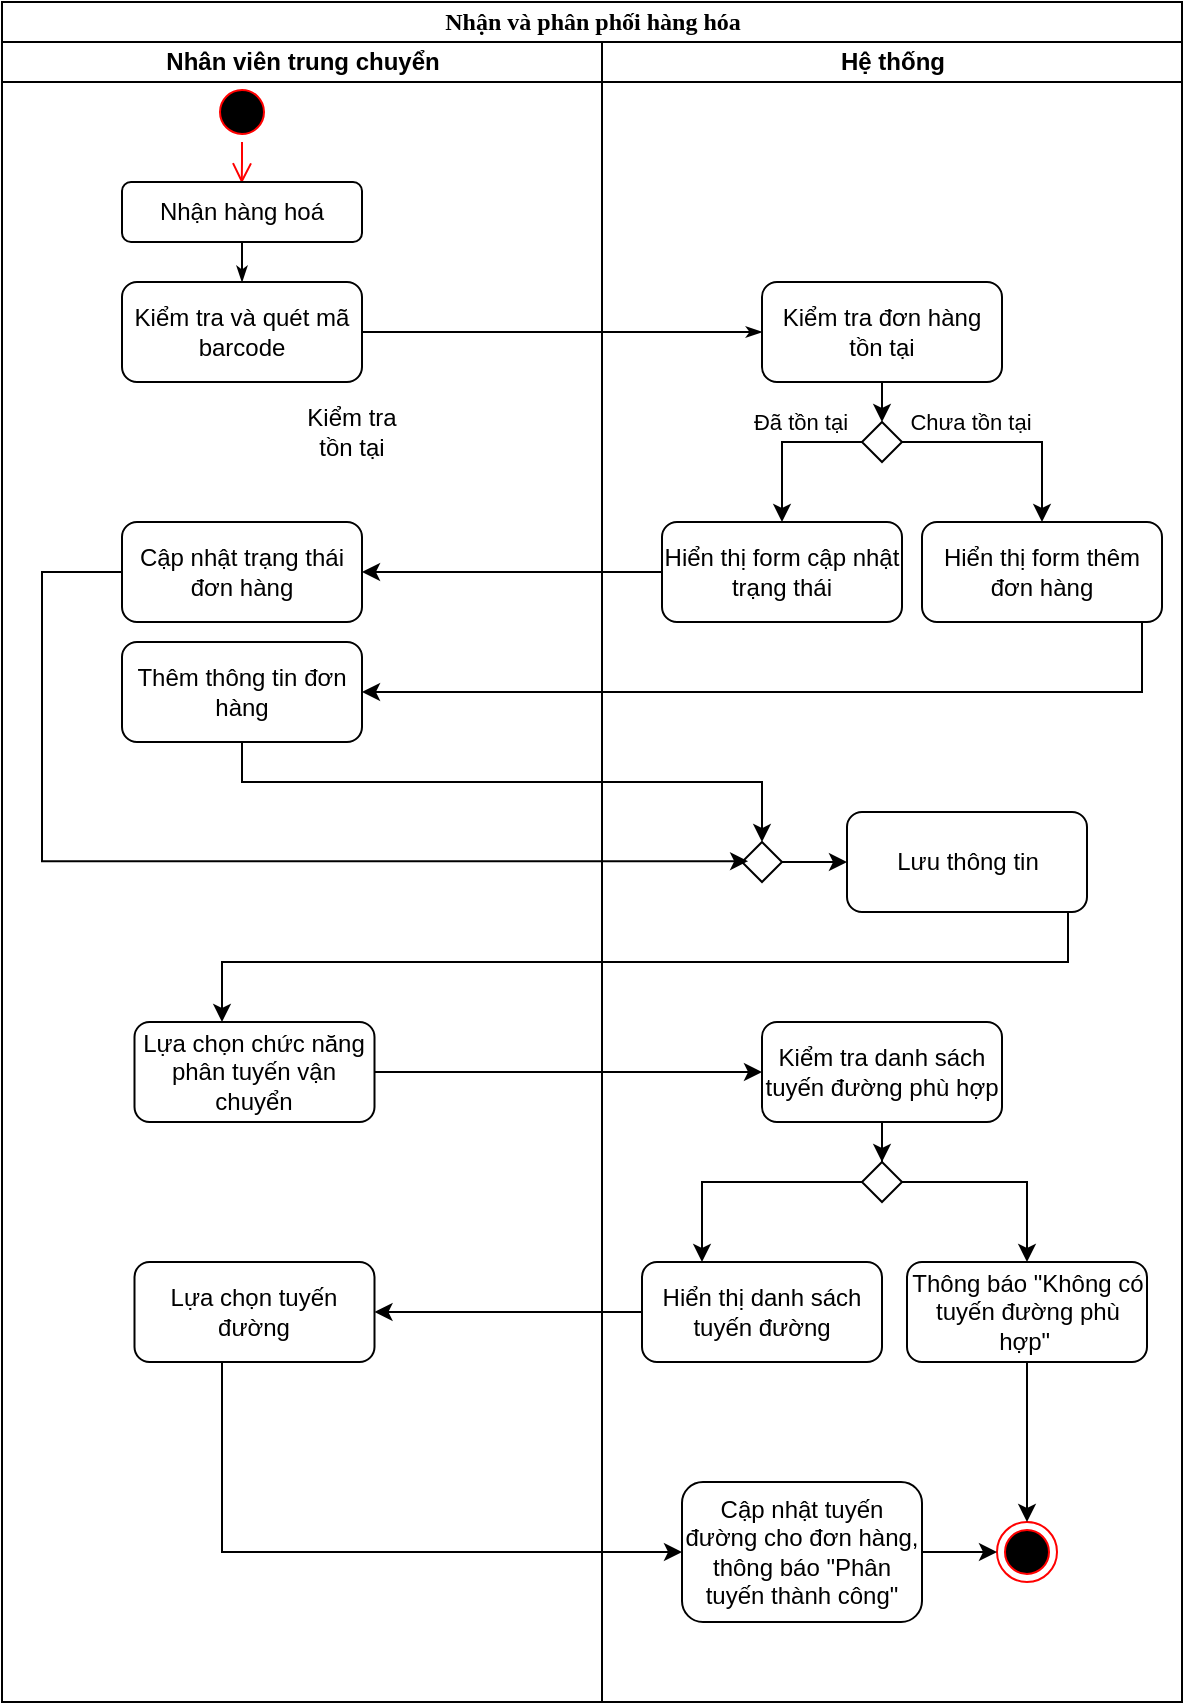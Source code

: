 <mxfile version="27.1.4">
  <diagram name="Page-1" id="0783ab3e-0a74-02c8-0abd-f7b4e66b4bec">
    <mxGraphModel dx="569" dy="263" grid="1" gridSize="10" guides="1" tooltips="1" connect="1" arrows="1" fold="1" page="1" pageScale="1" pageWidth="850" pageHeight="1100" background="none" math="0" shadow="0">
      <root>
        <mxCell id="0" />
        <mxCell id="1" parent="0" />
        <mxCell id="H8kJ_KjbCaimrUardNLp-1" value="Nhận và phân phối hàng hóa" style="swimlane;html=1;childLayout=stackLayout;startSize=20;rounded=0;shadow=0;comic=0;labelBackgroundColor=none;strokeWidth=1;fontFamily=Verdana;fontSize=12;align=center;" parent="1" vertex="1">
          <mxGeometry x="170" y="30" width="590" height="850" as="geometry" />
        </mxCell>
        <mxCell id="H8kJ_KjbCaimrUardNLp-11" style="edgeStyle=none;rounded=0;html=1;labelBackgroundColor=none;startArrow=none;startFill=0;startSize=5;endArrow=classicThin;endFill=1;endSize=5;jettySize=auto;orthogonalLoop=1;strokeWidth=1;fontFamily=Verdana;fontSize=12;exitX=1;exitY=0.5;exitDx=0;exitDy=0;entryX=0;entryY=0.5;entryDx=0;entryDy=0;" parent="H8kJ_KjbCaimrUardNLp-1" edge="1" target="LgczXRBddV4GxC_m0bzA-5" source="LgczXRBddV4GxC_m0bzA-3">
          <mxGeometry relative="1" as="geometry">
            <mxPoint x="190" y="170" as="sourcePoint" />
            <mxPoint x="410" y="170" as="targetPoint" />
          </mxGeometry>
        </mxCell>
        <mxCell id="H8kJ_KjbCaimrUardNLp-2" value="Nhân viên trung chuyển" style="swimlane;html=1;startSize=20;" parent="H8kJ_KjbCaimrUardNLp-1" vertex="1">
          <mxGeometry y="20" width="300" height="830" as="geometry" />
        </mxCell>
        <mxCell id="H8kJ_KjbCaimrUardNLp-4" value="" style="ellipse;html=1;shape=startState;fillColor=#000000;strokeColor=#ff0000;" parent="H8kJ_KjbCaimrUardNLp-2" vertex="1">
          <mxGeometry x="105" y="20" width="30" height="30" as="geometry" />
        </mxCell>
        <mxCell id="H8kJ_KjbCaimrUardNLp-5" value="" style="edgeStyle=orthogonalEdgeStyle;html=1;verticalAlign=bottom;endArrow=open;endSize=8;strokeColor=#ff0000;rounded=0;entryX=0.499;entryY=0.025;entryDx=0;entryDy=0;entryPerimeter=0;" parent="H8kJ_KjbCaimrUardNLp-2" source="H8kJ_KjbCaimrUardNLp-4" edge="1" target="LgczXRBddV4GxC_m0bzA-2">
          <mxGeometry relative="1" as="geometry">
            <mxPoint x="120" y="60" as="targetPoint" />
            <Array as="points" />
          </mxGeometry>
        </mxCell>
        <mxCell id="H8kJ_KjbCaimrUardNLp-26" value="" style="edgeStyle=none;rounded=0;html=1;labelBackgroundColor=none;startArrow=none;startFill=0;startSize=5;endArrow=classicThin;endFill=1;endSize=5;jettySize=auto;orthogonalLoop=1;strokeWidth=1;fontFamily=Verdana;fontSize=12;entryX=0.5;entryY=0;entryDx=0;entryDy=0;exitX=0.5;exitY=1;exitDx=0;exitDy=0;" parent="H8kJ_KjbCaimrUardNLp-2" source="LgczXRBddV4GxC_m0bzA-2" target="LgczXRBddV4GxC_m0bzA-3" edge="1">
          <mxGeometry relative="1" as="geometry">
            <mxPoint x="125.385" y="100" as="sourcePoint" />
            <mxPoint x="125.769" y="120" as="targetPoint" />
          </mxGeometry>
        </mxCell>
        <mxCell id="H8kJ_KjbCaimrUardNLp-17" value="Kiểm tra tồn tại" style="text;html=1;align=center;verticalAlign=middle;whiteSpace=wrap;rounded=0;" parent="H8kJ_KjbCaimrUardNLp-2" vertex="1">
          <mxGeometry x="145" y="180" width="60" height="30" as="geometry" />
        </mxCell>
        <mxCell id="LgczXRBddV4GxC_m0bzA-2" value="Nhận hàng hoá" style="rounded=1;whiteSpace=wrap;html=1;" vertex="1" parent="H8kJ_KjbCaimrUardNLp-2">
          <mxGeometry x="60" y="70" width="120" height="30" as="geometry" />
        </mxCell>
        <mxCell id="LgczXRBddV4GxC_m0bzA-3" value="Kiểm tra và quét mã barcode" style="rounded=1;whiteSpace=wrap;html=1;" vertex="1" parent="H8kJ_KjbCaimrUardNLp-2">
          <mxGeometry x="60" y="120" width="120" height="50" as="geometry" />
        </mxCell>
        <mxCell id="LgczXRBddV4GxC_m0bzA-31" value="Cập nhật trạng thái đơn hàng" style="rounded=1;whiteSpace=wrap;html=1;" vertex="1" parent="H8kJ_KjbCaimrUardNLp-2">
          <mxGeometry x="60" y="240" width="120" height="50" as="geometry" />
        </mxCell>
        <mxCell id="LgczXRBddV4GxC_m0bzA-34" value="Thêm thông tin đơn hàng" style="rounded=1;whiteSpace=wrap;html=1;" vertex="1" parent="H8kJ_KjbCaimrUardNLp-2">
          <mxGeometry x="60" y="300" width="120" height="50" as="geometry" />
        </mxCell>
        <mxCell id="LgczXRBddV4GxC_m0bzA-44" value="Lựa chọn chức năng phân tuyến vận chuyển" style="rounded=1;whiteSpace=wrap;html=1;" vertex="1" parent="H8kJ_KjbCaimrUardNLp-2">
          <mxGeometry x="66.25" y="490" width="120" height="50" as="geometry" />
        </mxCell>
        <mxCell id="LgczXRBddV4GxC_m0bzA-54" value="Lựa chọn tuyến đường" style="rounded=1;whiteSpace=wrap;html=1;" vertex="1" parent="H8kJ_KjbCaimrUardNLp-2">
          <mxGeometry x="66.25" y="610" width="120" height="50" as="geometry" />
        </mxCell>
        <mxCell id="H8kJ_KjbCaimrUardNLp-13" value="Hệ thống" style="swimlane;html=1;startSize=20;" parent="H8kJ_KjbCaimrUardNLp-1" vertex="1">
          <mxGeometry x="300" y="20" width="290" height="830" as="geometry" />
        </mxCell>
        <mxCell id="H8kJ_KjbCaimrUardNLp-23" value="" style="ellipse;html=1;shape=endState;fillColor=#000000;strokeColor=#ff0000;" parent="H8kJ_KjbCaimrUardNLp-13" vertex="1">
          <mxGeometry x="197.5" y="740" width="30" height="30" as="geometry" />
        </mxCell>
        <mxCell id="LgczXRBddV4GxC_m0bzA-5" value="Kiểm tra đơn hàng tồn tại" style="rounded=1;whiteSpace=wrap;html=1;" vertex="1" parent="H8kJ_KjbCaimrUardNLp-13">
          <mxGeometry x="80" y="120" width="120" height="50" as="geometry" />
        </mxCell>
        <mxCell id="LgczXRBddV4GxC_m0bzA-11" style="edgeStyle=orthogonalEdgeStyle;rounded=0;orthogonalLoop=1;jettySize=auto;html=1;entryX=0.5;entryY=0;entryDx=0;entryDy=0;" edge="1" parent="H8kJ_KjbCaimrUardNLp-13" source="LgczXRBddV4GxC_m0bzA-6" target="LgczXRBddV4GxC_m0bzA-8">
          <mxGeometry relative="1" as="geometry">
            <Array as="points">
              <mxPoint x="90" y="200" />
            </Array>
          </mxGeometry>
        </mxCell>
        <mxCell id="LgczXRBddV4GxC_m0bzA-13" value="Đã tồn tại" style="edgeLabel;html=1;align=center;verticalAlign=middle;resizable=0;points=[];" vertex="1" connectable="0" parent="LgczXRBddV4GxC_m0bzA-11">
          <mxGeometry x="-0.166" y="-1" relative="1" as="geometry">
            <mxPoint x="2" y="-9" as="offset" />
          </mxGeometry>
        </mxCell>
        <mxCell id="LgczXRBddV4GxC_m0bzA-12" style="edgeStyle=orthogonalEdgeStyle;rounded=0;orthogonalLoop=1;jettySize=auto;html=1;entryX=0.5;entryY=0;entryDx=0;entryDy=0;" edge="1" parent="H8kJ_KjbCaimrUardNLp-13" source="LgczXRBddV4GxC_m0bzA-6" target="LgczXRBddV4GxC_m0bzA-9">
          <mxGeometry relative="1" as="geometry" />
        </mxCell>
        <mxCell id="LgczXRBddV4GxC_m0bzA-14" value="Chưa tồn tại" style="edgeLabel;html=1;align=center;verticalAlign=middle;resizable=0;points=[];" vertex="1" connectable="0" parent="LgczXRBddV4GxC_m0bzA-12">
          <mxGeometry x="-0.383" y="1" relative="1" as="geometry">
            <mxPoint y="-9" as="offset" />
          </mxGeometry>
        </mxCell>
        <mxCell id="LgczXRBddV4GxC_m0bzA-6" value="" style="rhombus;whiteSpace=wrap;html=1;" vertex="1" parent="H8kJ_KjbCaimrUardNLp-13">
          <mxGeometry x="130" y="190" width="20" height="20" as="geometry" />
        </mxCell>
        <mxCell id="LgczXRBddV4GxC_m0bzA-7" style="edgeStyle=orthogonalEdgeStyle;rounded=0;orthogonalLoop=1;jettySize=auto;html=1;entryX=0.485;entryY=0.029;entryDx=0;entryDy=0;entryPerimeter=0;" edge="1" parent="H8kJ_KjbCaimrUardNLp-13" source="LgczXRBddV4GxC_m0bzA-5" target="LgczXRBddV4GxC_m0bzA-6">
          <mxGeometry relative="1" as="geometry" />
        </mxCell>
        <mxCell id="LgczXRBddV4GxC_m0bzA-8" value="Hiển thị form cập nhật trạng thái" style="rounded=1;whiteSpace=wrap;html=1;" vertex="1" parent="H8kJ_KjbCaimrUardNLp-13">
          <mxGeometry x="30" y="240" width="120" height="50" as="geometry" />
        </mxCell>
        <mxCell id="LgczXRBddV4GxC_m0bzA-9" value="Hiển thị form thêm đơn hàng" style="rounded=1;whiteSpace=wrap;html=1;" vertex="1" parent="H8kJ_KjbCaimrUardNLp-13">
          <mxGeometry x="160" y="240" width="120" height="50" as="geometry" />
        </mxCell>
        <mxCell id="LgczXRBddV4GxC_m0bzA-42" style="edgeStyle=orthogonalEdgeStyle;rounded=0;orthogonalLoop=1;jettySize=auto;html=1;entryX=0;entryY=0.5;entryDx=0;entryDy=0;" edge="1" parent="H8kJ_KjbCaimrUardNLp-13" source="LgczXRBddV4GxC_m0bzA-36" target="LgczXRBddV4GxC_m0bzA-41">
          <mxGeometry relative="1" as="geometry" />
        </mxCell>
        <mxCell id="LgczXRBddV4GxC_m0bzA-36" value="" style="rhombus;whiteSpace=wrap;html=1;" vertex="1" parent="H8kJ_KjbCaimrUardNLp-13">
          <mxGeometry x="70" y="400" width="20" height="20" as="geometry" />
        </mxCell>
        <mxCell id="LgczXRBddV4GxC_m0bzA-41" value="Lưu thông tin" style="rounded=1;whiteSpace=wrap;html=1;" vertex="1" parent="H8kJ_KjbCaimrUardNLp-13">
          <mxGeometry x="122.5" y="385" width="120" height="50" as="geometry" />
        </mxCell>
        <mxCell id="LgczXRBddV4GxC_m0bzA-48" style="edgeStyle=orthogonalEdgeStyle;rounded=0;orthogonalLoop=1;jettySize=auto;html=1;entryX=0.5;entryY=0;entryDx=0;entryDy=0;" edge="1" parent="H8kJ_KjbCaimrUardNLp-13" source="LgczXRBddV4GxC_m0bzA-45" target="LgczXRBddV4GxC_m0bzA-47">
          <mxGeometry relative="1" as="geometry" />
        </mxCell>
        <mxCell id="LgczXRBddV4GxC_m0bzA-45" value="Kiểm tra danh sách tuyến đường phù hợp" style="rounded=1;whiteSpace=wrap;html=1;" vertex="1" parent="H8kJ_KjbCaimrUardNLp-13">
          <mxGeometry x="80" y="490" width="120" height="50" as="geometry" />
        </mxCell>
        <mxCell id="LgczXRBddV4GxC_m0bzA-51" style="edgeStyle=orthogonalEdgeStyle;rounded=0;orthogonalLoop=1;jettySize=auto;html=1;entryX=0.25;entryY=0;entryDx=0;entryDy=0;" edge="1" parent="H8kJ_KjbCaimrUardNLp-13" source="LgczXRBddV4GxC_m0bzA-47" target="LgczXRBddV4GxC_m0bzA-49">
          <mxGeometry relative="1" as="geometry">
            <Array as="points">
              <mxPoint x="50" y="570" />
            </Array>
          </mxGeometry>
        </mxCell>
        <mxCell id="LgczXRBddV4GxC_m0bzA-52" style="edgeStyle=orthogonalEdgeStyle;rounded=0;orthogonalLoop=1;jettySize=auto;html=1;entryX=0.5;entryY=0;entryDx=0;entryDy=0;" edge="1" parent="H8kJ_KjbCaimrUardNLp-13" source="LgczXRBddV4GxC_m0bzA-47" target="LgczXRBddV4GxC_m0bzA-50">
          <mxGeometry relative="1" as="geometry" />
        </mxCell>
        <mxCell id="LgczXRBddV4GxC_m0bzA-47" value="" style="rhombus;whiteSpace=wrap;html=1;" vertex="1" parent="H8kJ_KjbCaimrUardNLp-13">
          <mxGeometry x="130" y="560" width="20" height="20" as="geometry" />
        </mxCell>
        <mxCell id="LgczXRBddV4GxC_m0bzA-49" value="Hiển thị danh sách tuyến đường" style="rounded=1;whiteSpace=wrap;html=1;" vertex="1" parent="H8kJ_KjbCaimrUardNLp-13">
          <mxGeometry x="20" y="610" width="120" height="50" as="geometry" />
        </mxCell>
        <mxCell id="LgczXRBddV4GxC_m0bzA-53" style="edgeStyle=orthogonalEdgeStyle;rounded=0;orthogonalLoop=1;jettySize=auto;html=1;entryX=0.5;entryY=0;entryDx=0;entryDy=0;" edge="1" parent="H8kJ_KjbCaimrUardNLp-13" source="LgczXRBddV4GxC_m0bzA-50" target="H8kJ_KjbCaimrUardNLp-23">
          <mxGeometry relative="1" as="geometry">
            <Array as="points">
              <mxPoint x="213" y="710" />
              <mxPoint x="213" y="710" />
            </Array>
          </mxGeometry>
        </mxCell>
        <mxCell id="LgczXRBddV4GxC_m0bzA-50" value="Thông báo &quot;Không có tuyến đường phù hợp&quot;&amp;nbsp;" style="rounded=1;whiteSpace=wrap;html=1;" vertex="1" parent="H8kJ_KjbCaimrUardNLp-13">
          <mxGeometry x="152.5" y="610" width="120" height="50" as="geometry" />
        </mxCell>
        <mxCell id="LgczXRBddV4GxC_m0bzA-58" style="edgeStyle=orthogonalEdgeStyle;rounded=0;orthogonalLoop=1;jettySize=auto;html=1;entryX=0;entryY=0.5;entryDx=0;entryDy=0;" edge="1" parent="H8kJ_KjbCaimrUardNLp-13" source="LgczXRBddV4GxC_m0bzA-56" target="H8kJ_KjbCaimrUardNLp-23">
          <mxGeometry relative="1" as="geometry" />
        </mxCell>
        <mxCell id="LgczXRBddV4GxC_m0bzA-56" value="Cập nhật tuyến đường cho đơn hàng, thông báo &quot;Phân tuyến thành công&quot;" style="rounded=1;whiteSpace=wrap;html=1;" vertex="1" parent="H8kJ_KjbCaimrUardNLp-13">
          <mxGeometry x="40" y="720" width="120" height="70" as="geometry" />
        </mxCell>
        <mxCell id="LgczXRBddV4GxC_m0bzA-32" style="edgeStyle=orthogonalEdgeStyle;rounded=0;orthogonalLoop=1;jettySize=auto;html=1;entryX=1;entryY=0.5;entryDx=0;entryDy=0;" edge="1" parent="H8kJ_KjbCaimrUardNLp-1" source="LgczXRBddV4GxC_m0bzA-8" target="LgczXRBddV4GxC_m0bzA-31">
          <mxGeometry relative="1" as="geometry" />
        </mxCell>
        <mxCell id="LgczXRBddV4GxC_m0bzA-35" style="edgeStyle=orthogonalEdgeStyle;rounded=0;orthogonalLoop=1;jettySize=auto;html=1;entryX=1;entryY=0.5;entryDx=0;entryDy=0;" edge="1" parent="H8kJ_KjbCaimrUardNLp-1" source="LgczXRBddV4GxC_m0bzA-9" target="LgczXRBddV4GxC_m0bzA-34">
          <mxGeometry relative="1" as="geometry">
            <Array as="points">
              <mxPoint x="570" y="345" />
            </Array>
          </mxGeometry>
        </mxCell>
        <mxCell id="LgczXRBddV4GxC_m0bzA-39" style="edgeStyle=orthogonalEdgeStyle;rounded=0;orthogonalLoop=1;jettySize=auto;html=1;entryX=0.153;entryY=0.48;entryDx=0;entryDy=0;entryPerimeter=0;" edge="1" parent="H8kJ_KjbCaimrUardNLp-1" source="LgczXRBddV4GxC_m0bzA-31" target="LgczXRBddV4GxC_m0bzA-36">
          <mxGeometry relative="1" as="geometry">
            <mxPoint x="360" y="430" as="targetPoint" />
            <Array as="points">
              <mxPoint x="20" y="285" />
              <mxPoint x="20" y="430" />
            </Array>
          </mxGeometry>
        </mxCell>
        <mxCell id="LgczXRBddV4GxC_m0bzA-40" style="edgeStyle=orthogonalEdgeStyle;rounded=0;orthogonalLoop=1;jettySize=auto;html=1;entryX=0.5;entryY=0;entryDx=0;entryDy=0;" edge="1" parent="H8kJ_KjbCaimrUardNLp-1" source="LgczXRBddV4GxC_m0bzA-34" target="LgczXRBddV4GxC_m0bzA-36">
          <mxGeometry relative="1" as="geometry">
            <Array as="points">
              <mxPoint x="120" y="390" />
              <mxPoint x="380" y="390" />
            </Array>
          </mxGeometry>
        </mxCell>
        <mxCell id="LgczXRBddV4GxC_m0bzA-43" style="edgeStyle=orthogonalEdgeStyle;rounded=0;orthogonalLoop=1;jettySize=auto;html=1;" edge="1" parent="H8kJ_KjbCaimrUardNLp-1" source="LgczXRBddV4GxC_m0bzA-41">
          <mxGeometry relative="1" as="geometry">
            <mxPoint x="110" y="510" as="targetPoint" />
            <Array as="points">
              <mxPoint x="533" y="480" />
              <mxPoint x="110" y="480" />
            </Array>
          </mxGeometry>
        </mxCell>
        <mxCell id="LgczXRBddV4GxC_m0bzA-46" style="edgeStyle=orthogonalEdgeStyle;rounded=0;orthogonalLoop=1;jettySize=auto;html=1;entryX=0;entryY=0.5;entryDx=0;entryDy=0;" edge="1" parent="H8kJ_KjbCaimrUardNLp-1" source="LgczXRBddV4GxC_m0bzA-44" target="LgczXRBddV4GxC_m0bzA-45">
          <mxGeometry relative="1" as="geometry" />
        </mxCell>
        <mxCell id="LgczXRBddV4GxC_m0bzA-55" style="edgeStyle=orthogonalEdgeStyle;rounded=0;orthogonalLoop=1;jettySize=auto;html=1;entryX=1;entryY=0.5;entryDx=0;entryDy=0;" edge="1" parent="H8kJ_KjbCaimrUardNLp-1" source="LgczXRBddV4GxC_m0bzA-49" target="LgczXRBddV4GxC_m0bzA-54">
          <mxGeometry relative="1" as="geometry" />
        </mxCell>
        <mxCell id="LgczXRBddV4GxC_m0bzA-57" style="edgeStyle=orthogonalEdgeStyle;rounded=0;orthogonalLoop=1;jettySize=auto;html=1;entryX=0;entryY=0.5;entryDx=0;entryDy=0;" edge="1" parent="H8kJ_KjbCaimrUardNLp-1" source="LgczXRBddV4GxC_m0bzA-54" target="LgczXRBddV4GxC_m0bzA-56">
          <mxGeometry relative="1" as="geometry">
            <Array as="points">
              <mxPoint x="110" y="775" />
            </Array>
          </mxGeometry>
        </mxCell>
      </root>
    </mxGraphModel>
  </diagram>
</mxfile>
